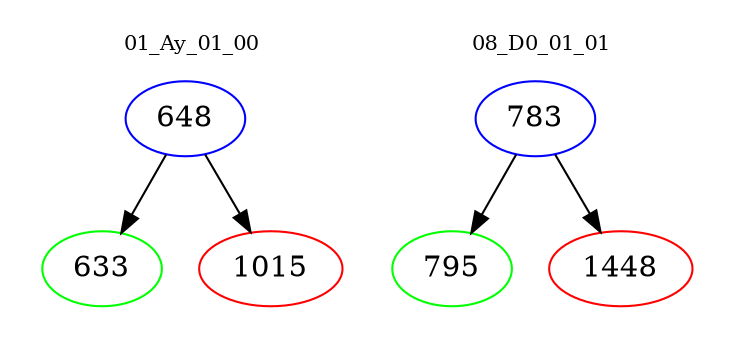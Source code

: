 digraph{
subgraph cluster_0 {
color = white
label = "01_Ay_01_00";
fontsize=10;
T0_648 [label="648", color="blue"]
T0_648 -> T0_633 [color="black"]
T0_633 [label="633", color="green"]
T0_648 -> T0_1015 [color="black"]
T0_1015 [label="1015", color="red"]
}
subgraph cluster_1 {
color = white
label = "08_D0_01_01";
fontsize=10;
T1_783 [label="783", color="blue"]
T1_783 -> T1_795 [color="black"]
T1_795 [label="795", color="green"]
T1_783 -> T1_1448 [color="black"]
T1_1448 [label="1448", color="red"]
}
}
